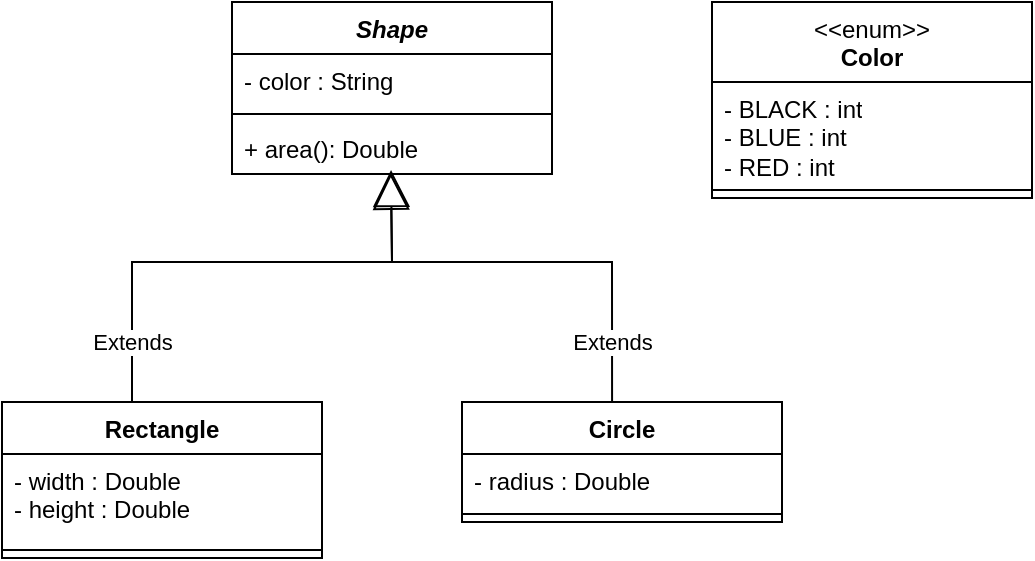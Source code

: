 <mxfile version="26.0.9">
  <diagram name="Página-1" id="SsglsWeyHxir2DJcn9h2">
    <mxGraphModel dx="556" dy="551" grid="1" gridSize="10" guides="1" tooltips="1" connect="1" arrows="1" fold="1" page="1" pageScale="1" pageWidth="827" pageHeight="1169" math="0" shadow="0">
      <root>
        <mxCell id="0" />
        <mxCell id="1" parent="0" />
        <mxCell id="vPEzLGBgrjf4o-8dC5Rw-1" value="&lt;i&gt;Shape&lt;/i&gt;" style="swimlane;fontStyle=1;align=center;verticalAlign=top;childLayout=stackLayout;horizontal=1;startSize=26;horizontalStack=0;resizeParent=1;resizeParentMax=0;resizeLast=0;collapsible=1;marginBottom=0;whiteSpace=wrap;html=1;" vertex="1" parent="1">
          <mxGeometry x="320" y="80" width="160" height="86" as="geometry" />
        </mxCell>
        <mxCell id="vPEzLGBgrjf4o-8dC5Rw-2" value="- color : String" style="text;strokeColor=none;fillColor=none;align=left;verticalAlign=top;spacingLeft=4;spacingRight=4;overflow=hidden;rotatable=0;points=[[0,0.5],[1,0.5]];portConstraint=eastwest;whiteSpace=wrap;html=1;" vertex="1" parent="vPEzLGBgrjf4o-8dC5Rw-1">
          <mxGeometry y="26" width="160" height="26" as="geometry" />
        </mxCell>
        <mxCell id="vPEzLGBgrjf4o-8dC5Rw-3" value="" style="line;strokeWidth=1;fillColor=none;align=left;verticalAlign=middle;spacingTop=-1;spacingLeft=3;spacingRight=3;rotatable=0;labelPosition=right;points=[];portConstraint=eastwest;strokeColor=inherit;" vertex="1" parent="vPEzLGBgrjf4o-8dC5Rw-1">
          <mxGeometry y="52" width="160" height="8" as="geometry" />
        </mxCell>
        <mxCell id="vPEzLGBgrjf4o-8dC5Rw-4" value="+ area(): Double" style="text;strokeColor=none;fillColor=none;align=left;verticalAlign=top;spacingLeft=4;spacingRight=4;overflow=hidden;rotatable=0;points=[[0,0.5],[1,0.5]];portConstraint=eastwest;whiteSpace=wrap;html=1;" vertex="1" parent="vPEzLGBgrjf4o-8dC5Rw-1">
          <mxGeometry y="60" width="160" height="26" as="geometry" />
        </mxCell>
        <mxCell id="vPEzLGBgrjf4o-8dC5Rw-5" value="Rectangle" style="swimlane;fontStyle=1;align=center;verticalAlign=top;childLayout=stackLayout;horizontal=1;startSize=26;horizontalStack=0;resizeParent=1;resizeParentMax=0;resizeLast=0;collapsible=1;marginBottom=0;whiteSpace=wrap;html=1;" vertex="1" parent="1">
          <mxGeometry x="205" y="280" width="160" height="78" as="geometry" />
        </mxCell>
        <mxCell id="vPEzLGBgrjf4o-8dC5Rw-6" value="- width : Double&lt;div&gt;- height : Double&lt;/div&gt;" style="text;strokeColor=none;fillColor=none;align=left;verticalAlign=top;spacingLeft=4;spacingRight=4;overflow=hidden;rotatable=0;points=[[0,0.5],[1,0.5]];portConstraint=eastwest;whiteSpace=wrap;html=1;" vertex="1" parent="vPEzLGBgrjf4o-8dC5Rw-5">
          <mxGeometry y="26" width="160" height="44" as="geometry" />
        </mxCell>
        <mxCell id="vPEzLGBgrjf4o-8dC5Rw-7" value="" style="line;strokeWidth=1;fillColor=none;align=left;verticalAlign=middle;spacingTop=-1;spacingLeft=3;spacingRight=3;rotatable=0;labelPosition=right;points=[];portConstraint=eastwest;strokeColor=inherit;" vertex="1" parent="vPEzLGBgrjf4o-8dC5Rw-5">
          <mxGeometry y="70" width="160" height="8" as="geometry" />
        </mxCell>
        <mxCell id="vPEzLGBgrjf4o-8dC5Rw-9" value="Circle" style="swimlane;fontStyle=1;align=center;verticalAlign=top;childLayout=stackLayout;horizontal=1;startSize=26;horizontalStack=0;resizeParent=1;resizeParentMax=0;resizeLast=0;collapsible=1;marginBottom=0;whiteSpace=wrap;html=1;" vertex="1" parent="1">
          <mxGeometry x="435" y="280" width="160" height="60" as="geometry" />
        </mxCell>
        <mxCell id="vPEzLGBgrjf4o-8dC5Rw-10" value="- radius : Double" style="text;strokeColor=none;fillColor=none;align=left;verticalAlign=top;spacingLeft=4;spacingRight=4;overflow=hidden;rotatable=0;points=[[0,0.5],[1,0.5]];portConstraint=eastwest;whiteSpace=wrap;html=1;" vertex="1" parent="vPEzLGBgrjf4o-8dC5Rw-9">
          <mxGeometry y="26" width="160" height="26" as="geometry" />
        </mxCell>
        <mxCell id="vPEzLGBgrjf4o-8dC5Rw-11" value="" style="line;strokeWidth=1;fillColor=none;align=left;verticalAlign=middle;spacingTop=-1;spacingLeft=3;spacingRight=3;rotatable=0;labelPosition=right;points=[];portConstraint=eastwest;strokeColor=inherit;" vertex="1" parent="vPEzLGBgrjf4o-8dC5Rw-9">
          <mxGeometry y="52" width="160" height="8" as="geometry" />
        </mxCell>
        <mxCell id="vPEzLGBgrjf4o-8dC5Rw-14" value="&lt;span style=&quot;font-weight: normal;&quot;&gt;&amp;lt;&amp;lt;enum&amp;gt;&amp;gt;&lt;/span&gt;&lt;div&gt;Color&lt;/div&gt;" style="swimlane;fontStyle=1;align=center;verticalAlign=top;childLayout=stackLayout;horizontal=1;startSize=40;horizontalStack=0;resizeParent=1;resizeParentMax=0;resizeLast=0;collapsible=1;marginBottom=0;whiteSpace=wrap;html=1;" vertex="1" parent="1">
          <mxGeometry x="560" y="80" width="160" height="98" as="geometry" />
        </mxCell>
        <mxCell id="vPEzLGBgrjf4o-8dC5Rw-15" value="- BLACK : int&lt;div&gt;- BLUE : int&lt;/div&gt;&lt;div&gt;- RED : int&lt;/div&gt;" style="text;strokeColor=none;fillColor=none;align=left;verticalAlign=top;spacingLeft=4;spacingRight=4;overflow=hidden;rotatable=0;points=[[0,0.5],[1,0.5]];portConstraint=eastwest;whiteSpace=wrap;html=1;" vertex="1" parent="vPEzLGBgrjf4o-8dC5Rw-14">
          <mxGeometry y="40" width="160" height="50" as="geometry" />
        </mxCell>
        <mxCell id="vPEzLGBgrjf4o-8dC5Rw-16" value="" style="line;strokeWidth=1;fillColor=none;align=left;verticalAlign=middle;spacingTop=-1;spacingLeft=3;spacingRight=3;rotatable=0;labelPosition=right;points=[];portConstraint=eastwest;strokeColor=inherit;" vertex="1" parent="vPEzLGBgrjf4o-8dC5Rw-14">
          <mxGeometry y="90" width="160" height="8" as="geometry" />
        </mxCell>
        <mxCell id="vPEzLGBgrjf4o-8dC5Rw-18" value="Extends" style="endArrow=block;endSize=16;endFill=0;html=1;rounded=0;entryX=0.496;entryY=0.977;entryDx=0;entryDy=0;entryPerimeter=0;exitX=0.469;exitY=0;exitDx=0;exitDy=0;exitPerimeter=0;" edge="1" parent="1" source="vPEzLGBgrjf4o-8dC5Rw-9" target="vPEzLGBgrjf4o-8dC5Rw-4">
          <mxGeometry x="-0.733" width="160" relative="1" as="geometry">
            <mxPoint x="490" y="300" as="sourcePoint" />
            <mxPoint x="650" y="300" as="targetPoint" />
            <Array as="points">
              <mxPoint x="510" y="210" />
              <mxPoint x="400" y="210" />
            </Array>
            <mxPoint as="offset" />
          </mxGeometry>
        </mxCell>
        <mxCell id="vPEzLGBgrjf4o-8dC5Rw-19" value="Extends" style="endArrow=block;endSize=16;endFill=0;html=1;rounded=0;entryX=0.497;entryY=0.921;entryDx=0;entryDy=0;entryPerimeter=0;" edge="1" parent="1" target="vPEzLGBgrjf4o-8dC5Rw-4">
          <mxGeometry x="-0.754" width="160" relative="1" as="geometry">
            <mxPoint x="270" y="280" as="sourcePoint" />
            <mxPoint x="400" y="170" as="targetPoint" />
            <Array as="points">
              <mxPoint x="270" y="210" />
              <mxPoint x="400" y="210" />
            </Array>
            <mxPoint as="offset" />
          </mxGeometry>
        </mxCell>
      </root>
    </mxGraphModel>
  </diagram>
</mxfile>
